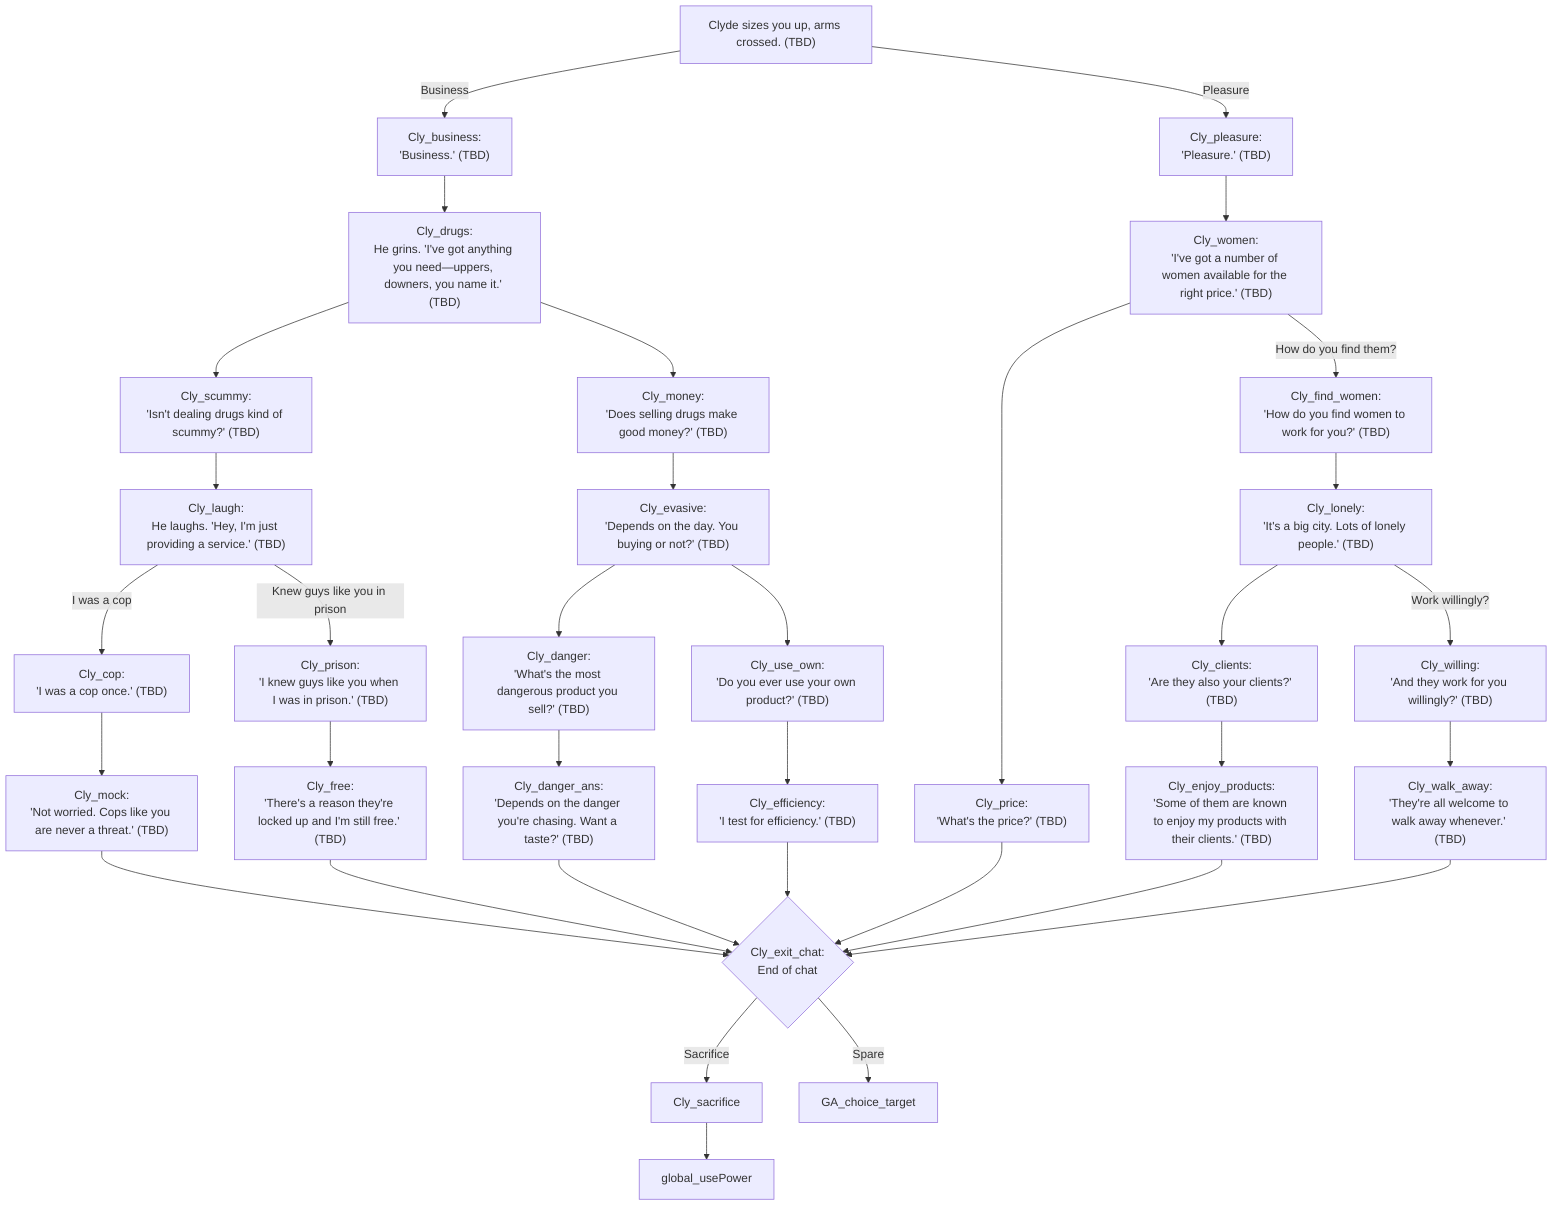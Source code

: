 flowchart TD
direction LR
Cly_greet["Clyde sizes you up, arms crossed. (TBD)"] -->|Business| Cly_business
Cly_greet -->|Pleasure| Cly_pleasure
Cly_business["Cly_business:<br/>'Business.' (TBD)"] --> Cly_drugs
Cly_drugs["Cly_drugs:<br/>He grins. 'I've got anything you need—uppers, downers, you name it.' (TBD)"] --> Cly_scummy
Cly_drugs --> Cly_money
Cly_money["Cly_money:<br/>'Does selling drugs make good money?' (TBD)"] --> Cly_evasive
Cly_evasive["Cly_evasive:<br/>'Depends on the day. You buying or not?' (TBD)"] --> Cly_danger
Cly_evasive --> Cly_use_own
Cly_scummy["Cly_scummy:<br/>'Isn't dealing drugs kind of scummy?' (TBD)"] --> Cly_laugh
Cly_laugh["Cly_laugh:<br/>He laughs. 'Hey, I'm just providing a service.' (TBD)"] -->|I was a cop| Cly_cop
Cly_laugh -->|Knew guys like you in prison| Cly_prison
Cly_danger["Cly_danger:<br/>'What's the most dangerous product you sell?' (TBD)"] --> Cly_danger_ans
Cly_danger_ans["Cly_danger_ans:<br/>'Depends on the danger you're chasing. Want a taste?' (TBD)"] --> Cly_exit_chat
Cly_use_own["Cly_use_own:<br/>'Do you ever use your own product?' (TBD)"] --> Cly_efficiency
Cly_efficiency["Cly_efficiency:<br/>'I test for efficiency.' (TBD)"] --> Cly_exit_chat
Cly_pleasure["Cly_pleasure:<br/>'Pleasure.' (TBD)"] --> Cly_women
Cly_women["Cly_women:<br/>'I've got a number of women available for the right price.' (TBD)"] --> Cly_price
Cly_women -->|How do you find them?| Cly_find_women
Cly_find_women["Cly_find_women:<br/>'How do you find women to work for you?' (TBD)"] --> Cly_lonely
Cly_lonely["Cly_lonely:<br/>'It's a big city. Lots of lonely people.' (TBD)"] --> Cly_clients
Cly_lonely -->|Work willingly?| Cly_willing
Cly_willing["Cly_willing:<br/>'And they work for you willingly?' (TBD)"] --> Cly_walk_away
Cly_walk_away["Cly_walk_away:<br/>'They're all welcome to walk away whenever.' (TBD)"] --> Cly_exit_chat
Cly_clients["Cly_clients:<br/>'Are they also your clients?' (TBD)"] --> Cly_enjoy_products
Cly_enjoy_products["Cly_enjoy_products:<br/>'Some of them are known to enjoy my products with their clients.' (TBD)"] --> Cly_exit_chat
Cly_price["Cly_price:<br/>'What's the price?' (TBD)"] --> Cly_exit_chat
Cly_exit_chat{"Cly_exit_chat:<br/>End of chat"} -->|Sacrifice| Cly_sacrifice
Cly_exit_chat -->|Spare| GA_choice_target
Cly_cop["Cly_cop:<br/>'I was a cop once.' (TBD)"] --> Cly_mock
Cly_mock["Cly_mock:<br/>'Not worried. Cops like you are never a threat.' (TBD)"] --> Cly_exit_chat
Cly_prison["Cly_prison:<br/>'I knew guys like you when I was in prison.' (TBD)"] --> Cly_free
Cly_free["Cly_free:<br/>'There's a reason they're locked up and I'm still free.' (TBD)"] --> Cly_exit_chat
Cly_sacrifice --> global_usePower